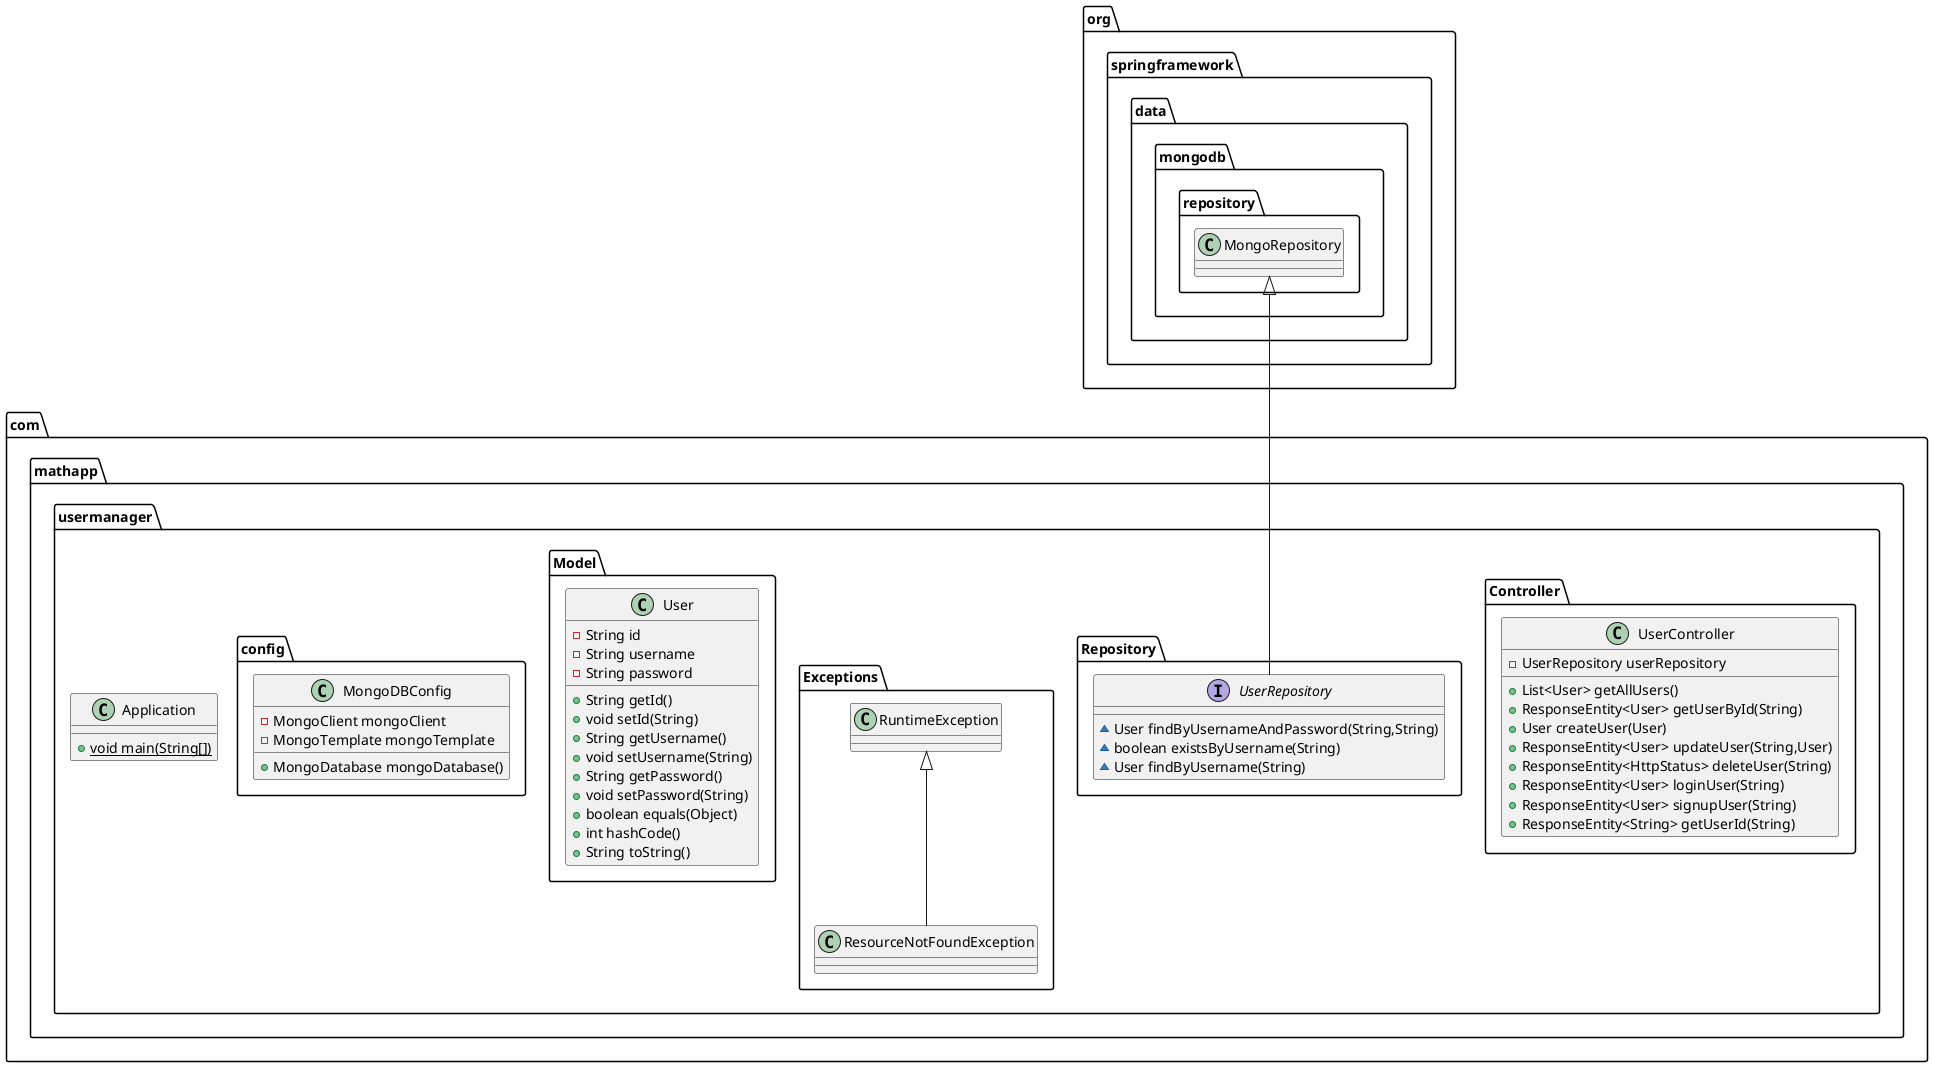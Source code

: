 @startuml
class com.mathapp.usermanager.Controller.UserController {
- UserRepository userRepository
+ List<User> getAllUsers()
+ ResponseEntity<User> getUserById(String)
+ User createUser(User)
+ ResponseEntity<User> updateUser(String,User)
+ ResponseEntity<HttpStatus> deleteUser(String)
+ ResponseEntity<User> loginUser(String)
+ ResponseEntity<User> signupUser(String)
+ ResponseEntity<String> getUserId(String)
}
interface com.mathapp.usermanager.Repository.UserRepository {
~ User findByUsernameAndPassword(String,String)
~ boolean existsByUsername(String)
~ User findByUsername(String)
}
class com.mathapp.usermanager.Exceptions.ResourceNotFoundException {
}
class com.mathapp.usermanager.Model.User {
- String id
- String username
- String password
+ String getId()
+ void setId(String)
+ String getUsername()
+ void setUsername(String)
+ String getPassword()
+ void setPassword(String)
+ boolean equals(Object)
+ int hashCode()
+ String toString()
}
class com.mathapp.usermanager.config.MongoDBConfig {
- MongoClient mongoClient
- MongoTemplate mongoTemplate
+ MongoDatabase mongoDatabase()
}
class com.mathapp.usermanager.Application {
+ {static} void main(String[])
}


org.springframework.data.mongodb.repository.MongoRepository <|-- com.mathapp.usermanager.Repository.UserRepository
com.mathapp.usermanager.Exceptions.RuntimeException <|-- com.mathapp.usermanager.Exceptions.ResourceNotFoundException
@enduml
